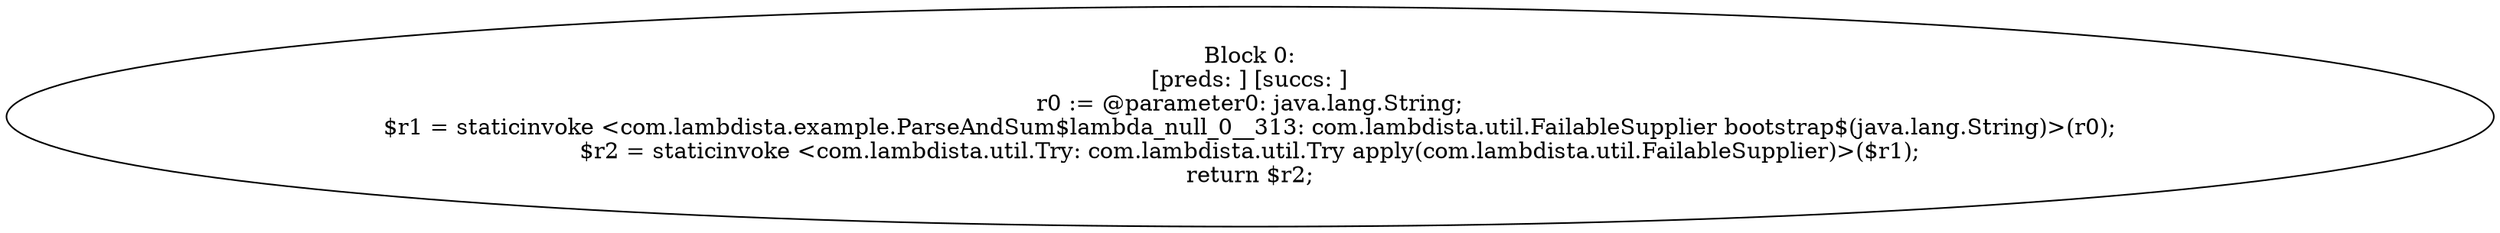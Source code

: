 digraph "unitGraph" {
    "Block 0:
[preds: ] [succs: ]
r0 := @parameter0: java.lang.String;
$r1 = staticinvoke <com.lambdista.example.ParseAndSum$lambda_null_0__313: com.lambdista.util.FailableSupplier bootstrap$(java.lang.String)>(r0);
$r2 = staticinvoke <com.lambdista.util.Try: com.lambdista.util.Try apply(com.lambdista.util.FailableSupplier)>($r1);
return $r2;
"
}
